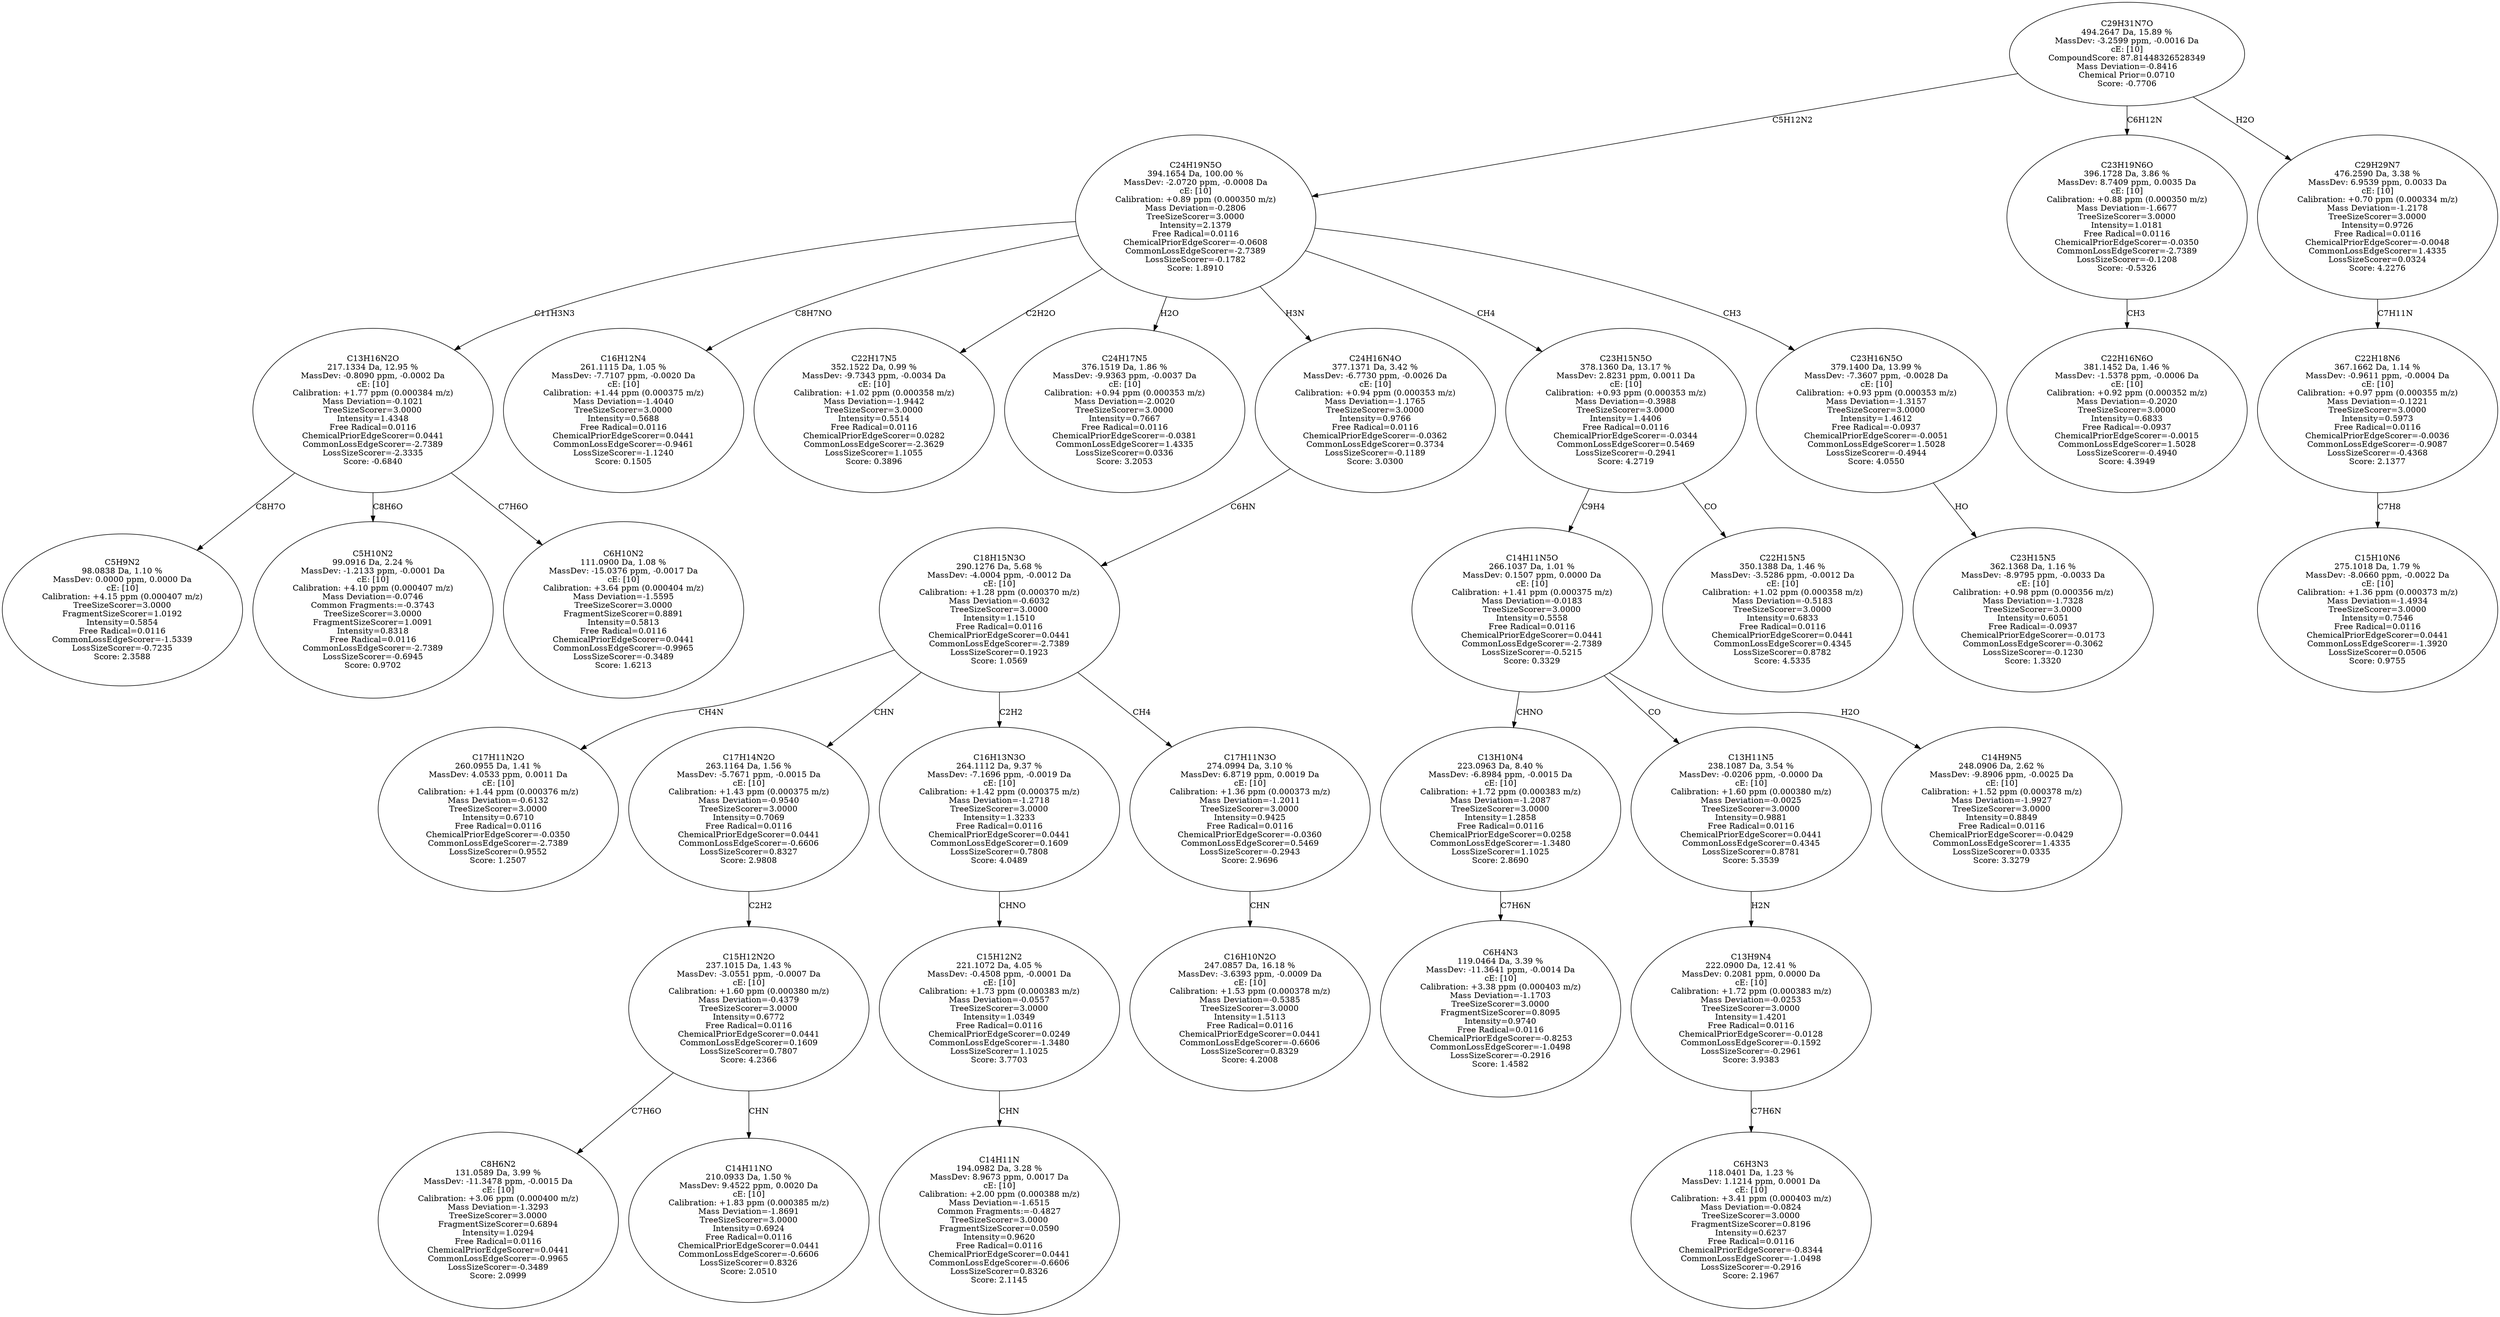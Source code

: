 strict digraph {
v1 [label="C5H9N2\n98.0838 Da, 1.10 %\nMassDev: 0.0000 ppm, 0.0000 Da\ncE: [10]\nCalibration: +4.15 ppm (0.000407 m/z)\nTreeSizeScorer=3.0000\nFragmentSizeScorer=1.0192\nIntensity=0.5854\nFree Radical=0.0116\nCommonLossEdgeScorer=-1.5339\nLossSizeScorer=-0.7235\nScore: 2.3588"];
v2 [label="C5H10N2\n99.0916 Da, 2.24 %\nMassDev: -1.2133 ppm, -0.0001 Da\ncE: [10]\nCalibration: +4.10 ppm (0.000407 m/z)\nMass Deviation=-0.0746\nCommon Fragments:=-0.3743\nTreeSizeScorer=3.0000\nFragmentSizeScorer=1.0091\nIntensity=0.8318\nFree Radical=0.0116\nCommonLossEdgeScorer=-2.7389\nLossSizeScorer=-0.6945\nScore: 0.9702"];
v3 [label="C6H10N2\n111.0900 Da, 1.08 %\nMassDev: -15.0376 ppm, -0.0017 Da\ncE: [10]\nCalibration: +3.64 ppm (0.000404 m/z)\nMass Deviation=-1.5595\nTreeSizeScorer=3.0000\nFragmentSizeScorer=0.8891\nIntensity=0.5813\nFree Radical=0.0116\nChemicalPriorEdgeScorer=0.0441\nCommonLossEdgeScorer=-0.9965\nLossSizeScorer=-0.3489\nScore: 1.6213"];
v4 [label="C13H16N2O\n217.1334 Da, 12.95 %\nMassDev: -0.8090 ppm, -0.0002 Da\ncE: [10]\nCalibration: +1.77 ppm (0.000384 m/z)\nMass Deviation=-0.1021\nTreeSizeScorer=3.0000\nIntensity=1.4348\nFree Radical=0.0116\nChemicalPriorEdgeScorer=0.0441\nCommonLossEdgeScorer=-2.7389\nLossSizeScorer=-2.3335\nScore: -0.6840"];
v5 [label="C16H12N4\n261.1115 Da, 1.05 %\nMassDev: -7.7107 ppm, -0.0020 Da\ncE: [10]\nCalibration: +1.44 ppm (0.000375 m/z)\nMass Deviation=-1.4040\nTreeSizeScorer=3.0000\nIntensity=0.5688\nFree Radical=0.0116\nChemicalPriorEdgeScorer=0.0441\nCommonLossEdgeScorer=-0.9461\nLossSizeScorer=-1.1240\nScore: 0.1505"];
v6 [label="C22H17N5\n352.1522 Da, 0.99 %\nMassDev: -9.7343 ppm, -0.0034 Da\ncE: [10]\nCalibration: +1.02 ppm (0.000358 m/z)\nMass Deviation=-1.9442\nTreeSizeScorer=3.0000\nIntensity=0.5514\nFree Radical=0.0116\nChemicalPriorEdgeScorer=0.0282\nCommonLossEdgeScorer=-2.3629\nLossSizeScorer=1.1055\nScore: 0.3896"];
v7 [label="C24H17N5\n376.1519 Da, 1.86 %\nMassDev: -9.9363 ppm, -0.0037 Da\ncE: [10]\nCalibration: +0.94 ppm (0.000353 m/z)\nMass Deviation=-2.0020\nTreeSizeScorer=3.0000\nIntensity=0.7667\nFree Radical=0.0116\nChemicalPriorEdgeScorer=-0.0381\nCommonLossEdgeScorer=1.4335\nLossSizeScorer=0.0336\nScore: 3.2053"];
v8 [label="C17H11N2O\n260.0955 Da, 1.41 %\nMassDev: 4.0533 ppm, 0.0011 Da\ncE: [10]\nCalibration: +1.44 ppm (0.000376 m/z)\nMass Deviation=-0.6132\nTreeSizeScorer=3.0000\nIntensity=0.6710\nFree Radical=0.0116\nChemicalPriorEdgeScorer=-0.0350\nCommonLossEdgeScorer=-2.7389\nLossSizeScorer=0.9552\nScore: 1.2507"];
v9 [label="C8H6N2\n131.0589 Da, 3.99 %\nMassDev: -11.3478 ppm, -0.0015 Da\ncE: [10]\nCalibration: +3.06 ppm (0.000400 m/z)\nMass Deviation=-1.3293\nTreeSizeScorer=3.0000\nFragmentSizeScorer=0.6894\nIntensity=1.0294\nFree Radical=0.0116\nChemicalPriorEdgeScorer=0.0441\nCommonLossEdgeScorer=-0.9965\nLossSizeScorer=-0.3489\nScore: 2.0999"];
v10 [label="C14H11NO\n210.0933 Da, 1.50 %\nMassDev: 9.4522 ppm, 0.0020 Da\ncE: [10]\nCalibration: +1.83 ppm (0.000385 m/z)\nMass Deviation=-1.8691\nTreeSizeScorer=3.0000\nIntensity=0.6924\nFree Radical=0.0116\nChemicalPriorEdgeScorer=0.0441\nCommonLossEdgeScorer=-0.6606\nLossSizeScorer=0.8326\nScore: 2.0510"];
v11 [label="C15H12N2O\n237.1015 Da, 1.43 %\nMassDev: -3.0551 ppm, -0.0007 Da\ncE: [10]\nCalibration: +1.60 ppm (0.000380 m/z)\nMass Deviation=-0.4379\nTreeSizeScorer=3.0000\nIntensity=0.6772\nFree Radical=0.0116\nChemicalPriorEdgeScorer=0.0441\nCommonLossEdgeScorer=0.1609\nLossSizeScorer=0.7807\nScore: 4.2366"];
v12 [label="C17H14N2O\n263.1164 Da, 1.56 %\nMassDev: -5.7671 ppm, -0.0015 Da\ncE: [10]\nCalibration: +1.43 ppm (0.000375 m/z)\nMass Deviation=-0.9540\nTreeSizeScorer=3.0000\nIntensity=0.7069\nFree Radical=0.0116\nChemicalPriorEdgeScorer=0.0441\nCommonLossEdgeScorer=-0.6606\nLossSizeScorer=0.8327\nScore: 2.9808"];
v13 [label="C14H11N\n194.0982 Da, 3.28 %\nMassDev: 8.9673 ppm, 0.0017 Da\ncE: [10]\nCalibration: +2.00 ppm (0.000388 m/z)\nMass Deviation=-1.6515\nCommon Fragments:=-0.4827\nTreeSizeScorer=3.0000\nFragmentSizeScorer=0.0590\nIntensity=0.9620\nFree Radical=0.0116\nChemicalPriorEdgeScorer=0.0441\nCommonLossEdgeScorer=-0.6606\nLossSizeScorer=0.8326\nScore: 2.1145"];
v14 [label="C15H12N2\n221.1072 Da, 4.05 %\nMassDev: -0.4508 ppm, -0.0001 Da\ncE: [10]\nCalibration: +1.73 ppm (0.000383 m/z)\nMass Deviation=-0.0557\nTreeSizeScorer=3.0000\nIntensity=1.0349\nFree Radical=0.0116\nChemicalPriorEdgeScorer=0.0249\nCommonLossEdgeScorer=-1.3480\nLossSizeScorer=1.1025\nScore: 3.7703"];
v15 [label="C16H13N3O\n264.1112 Da, 9.37 %\nMassDev: -7.1696 ppm, -0.0019 Da\ncE: [10]\nCalibration: +1.42 ppm (0.000375 m/z)\nMass Deviation=-1.2718\nTreeSizeScorer=3.0000\nIntensity=1.3233\nFree Radical=0.0116\nChemicalPriorEdgeScorer=0.0441\nCommonLossEdgeScorer=0.1609\nLossSizeScorer=0.7808\nScore: 4.0489"];
v16 [label="C16H10N2O\n247.0857 Da, 16.18 %\nMassDev: -3.6393 ppm, -0.0009 Da\ncE: [10]\nCalibration: +1.53 ppm (0.000378 m/z)\nMass Deviation=-0.5385\nTreeSizeScorer=3.0000\nIntensity=1.5113\nFree Radical=0.0116\nChemicalPriorEdgeScorer=0.0441\nCommonLossEdgeScorer=-0.6606\nLossSizeScorer=0.8329\nScore: 4.2008"];
v17 [label="C17H11N3O\n274.0994 Da, 3.10 %\nMassDev: 6.8719 ppm, 0.0019 Da\ncE: [10]\nCalibration: +1.36 ppm (0.000373 m/z)\nMass Deviation=-1.2011\nTreeSizeScorer=3.0000\nIntensity=0.9425\nFree Radical=0.0116\nChemicalPriorEdgeScorer=-0.0360\nCommonLossEdgeScorer=0.5469\nLossSizeScorer=-0.2943\nScore: 2.9696"];
v18 [label="C18H15N3O\n290.1276 Da, 5.68 %\nMassDev: -4.0004 ppm, -0.0012 Da\ncE: [10]\nCalibration: +1.28 ppm (0.000370 m/z)\nMass Deviation=-0.6032\nTreeSizeScorer=3.0000\nIntensity=1.1510\nFree Radical=0.0116\nChemicalPriorEdgeScorer=0.0441\nCommonLossEdgeScorer=-2.7389\nLossSizeScorer=0.1923\nScore: 1.0569"];
v19 [label="C24H16N4O\n377.1371 Da, 3.42 %\nMassDev: -6.7730 ppm, -0.0026 Da\ncE: [10]\nCalibration: +0.94 ppm (0.000353 m/z)\nMass Deviation=-1.1765\nTreeSizeScorer=3.0000\nIntensity=0.9766\nFree Radical=0.0116\nChemicalPriorEdgeScorer=-0.0362\nCommonLossEdgeScorer=0.3734\nLossSizeScorer=-0.1189\nScore: 3.0300"];
v20 [label="C6H4N3\n119.0464 Da, 3.39 %\nMassDev: -11.3641 ppm, -0.0014 Da\ncE: [10]\nCalibration: +3.38 ppm (0.000403 m/z)\nMass Deviation=-1.1703\nTreeSizeScorer=3.0000\nFragmentSizeScorer=0.8095\nIntensity=0.9740\nFree Radical=0.0116\nChemicalPriorEdgeScorer=-0.8253\nCommonLossEdgeScorer=-1.0498\nLossSizeScorer=-0.2916\nScore: 1.4582"];
v21 [label="C13H10N4\n223.0963 Da, 8.40 %\nMassDev: -6.8984 ppm, -0.0015 Da\ncE: [10]\nCalibration: +1.72 ppm (0.000383 m/z)\nMass Deviation=-1.2087\nTreeSizeScorer=3.0000\nIntensity=1.2858\nFree Radical=0.0116\nChemicalPriorEdgeScorer=0.0258\nCommonLossEdgeScorer=-1.3480\nLossSizeScorer=1.1025\nScore: 2.8690"];
v22 [label="C6H3N3\n118.0401 Da, 1.23 %\nMassDev: 1.1214 ppm, 0.0001 Da\ncE: [10]\nCalibration: +3.41 ppm (0.000403 m/z)\nMass Deviation=-0.0824\nTreeSizeScorer=3.0000\nFragmentSizeScorer=0.8196\nIntensity=0.6237\nFree Radical=0.0116\nChemicalPriorEdgeScorer=-0.8344\nCommonLossEdgeScorer=-1.0498\nLossSizeScorer=-0.2916\nScore: 2.1967"];
v23 [label="C13H9N4\n222.0900 Da, 12.41 %\nMassDev: 0.2081 ppm, 0.0000 Da\ncE: [10]\nCalibration: +1.72 ppm (0.000383 m/z)\nMass Deviation=-0.0253\nTreeSizeScorer=3.0000\nIntensity=1.4201\nFree Radical=0.0116\nChemicalPriorEdgeScorer=-0.0128\nCommonLossEdgeScorer=-0.1592\nLossSizeScorer=-0.2961\nScore: 3.9383"];
v24 [label="C13H11N5\n238.1087 Da, 3.54 %\nMassDev: -0.0206 ppm, -0.0000 Da\ncE: [10]\nCalibration: +1.60 ppm (0.000380 m/z)\nMass Deviation=-0.0025\nTreeSizeScorer=3.0000\nIntensity=0.9881\nFree Radical=0.0116\nChemicalPriorEdgeScorer=0.0441\nCommonLossEdgeScorer=0.4345\nLossSizeScorer=0.8781\nScore: 5.3539"];
v25 [label="C14H9N5\n248.0906 Da, 2.62 %\nMassDev: -9.8906 ppm, -0.0025 Da\ncE: [10]\nCalibration: +1.52 ppm (0.000378 m/z)\nMass Deviation=-1.9927\nTreeSizeScorer=3.0000\nIntensity=0.8849\nFree Radical=0.0116\nChemicalPriorEdgeScorer=-0.0429\nCommonLossEdgeScorer=1.4335\nLossSizeScorer=0.0335\nScore: 3.3279"];
v26 [label="C14H11N5O\n266.1037 Da, 1.01 %\nMassDev: 0.1507 ppm, 0.0000 Da\ncE: [10]\nCalibration: +1.41 ppm (0.000375 m/z)\nMass Deviation=-0.0183\nTreeSizeScorer=3.0000\nIntensity=0.5558\nFree Radical=0.0116\nChemicalPriorEdgeScorer=0.0441\nCommonLossEdgeScorer=-2.7389\nLossSizeScorer=-0.5215\nScore: 0.3329"];
v27 [label="C22H15N5\n350.1388 Da, 1.46 %\nMassDev: -3.5286 ppm, -0.0012 Da\ncE: [10]\nCalibration: +1.02 ppm (0.000358 m/z)\nMass Deviation=-0.5183\nTreeSizeScorer=3.0000\nIntensity=0.6833\nFree Radical=0.0116\nChemicalPriorEdgeScorer=0.0441\nCommonLossEdgeScorer=0.4345\nLossSizeScorer=0.8782\nScore: 4.5335"];
v28 [label="C23H15N5O\n378.1360 Da, 13.17 %\nMassDev: 2.8231 ppm, 0.0011 Da\ncE: [10]\nCalibration: +0.93 ppm (0.000353 m/z)\nMass Deviation=-0.3988\nTreeSizeScorer=3.0000\nIntensity=1.4406\nFree Radical=0.0116\nChemicalPriorEdgeScorer=-0.0344\nCommonLossEdgeScorer=0.5469\nLossSizeScorer=-0.2941\nScore: 4.2719"];
v29 [label="C23H15N5\n362.1368 Da, 1.16 %\nMassDev: -8.9795 ppm, -0.0033 Da\ncE: [10]\nCalibration: +0.98 ppm (0.000356 m/z)\nMass Deviation=-1.7328\nTreeSizeScorer=3.0000\nIntensity=0.6051\nFree Radical=-0.0937\nChemicalPriorEdgeScorer=-0.0173\nCommonLossEdgeScorer=-0.3062\nLossSizeScorer=-0.1230\nScore: 1.3320"];
v30 [label="C23H16N5O\n379.1400 Da, 13.99 %\nMassDev: -7.3607 ppm, -0.0028 Da\ncE: [10]\nCalibration: +0.93 ppm (0.000353 m/z)\nMass Deviation=-1.3157\nTreeSizeScorer=3.0000\nIntensity=1.4612\nFree Radical=-0.0937\nChemicalPriorEdgeScorer=-0.0051\nCommonLossEdgeScorer=1.5028\nLossSizeScorer=-0.4944\nScore: 4.0550"];
v31 [label="C24H19N5O\n394.1654 Da, 100.00 %\nMassDev: -2.0720 ppm, -0.0008 Da\ncE: [10]\nCalibration: +0.89 ppm (0.000350 m/z)\nMass Deviation=-0.2806\nTreeSizeScorer=3.0000\nIntensity=2.1379\nFree Radical=0.0116\nChemicalPriorEdgeScorer=-0.0608\nCommonLossEdgeScorer=-2.7389\nLossSizeScorer=-0.1782\nScore: 1.8910"];
v32 [label="C22H16N6O\n381.1452 Da, 1.46 %\nMassDev: -1.5378 ppm, -0.0006 Da\ncE: [10]\nCalibration: +0.92 ppm (0.000352 m/z)\nMass Deviation=-0.2020\nTreeSizeScorer=3.0000\nIntensity=0.6833\nFree Radical=-0.0937\nChemicalPriorEdgeScorer=-0.0015\nCommonLossEdgeScorer=1.5028\nLossSizeScorer=-0.4940\nScore: 4.3949"];
v33 [label="C23H19N6O\n396.1728 Da, 3.86 %\nMassDev: 8.7409 ppm, 0.0035 Da\ncE: [10]\nCalibration: +0.88 ppm (0.000350 m/z)\nMass Deviation=-1.6677\nTreeSizeScorer=3.0000\nIntensity=1.0181\nFree Radical=0.0116\nChemicalPriorEdgeScorer=-0.0350\nCommonLossEdgeScorer=-2.7389\nLossSizeScorer=-0.1208\nScore: -0.5326"];
v34 [label="C15H10N6\n275.1018 Da, 1.79 %\nMassDev: -8.0660 ppm, -0.0022 Da\ncE: [10]\nCalibration: +1.36 ppm (0.000373 m/z)\nMass Deviation=-1.4934\nTreeSizeScorer=3.0000\nIntensity=0.7546\nFree Radical=0.0116\nChemicalPriorEdgeScorer=0.0441\nCommonLossEdgeScorer=-1.3920\nLossSizeScorer=0.0506\nScore: 0.9755"];
v35 [label="C22H18N6\n367.1662 Da, 1.14 %\nMassDev: -0.9611 ppm, -0.0004 Da\ncE: [10]\nCalibration: +0.97 ppm (0.000355 m/z)\nMass Deviation=-0.1221\nTreeSizeScorer=3.0000\nIntensity=0.5973\nFree Radical=0.0116\nChemicalPriorEdgeScorer=-0.0036\nCommonLossEdgeScorer=-0.9087\nLossSizeScorer=-0.4368\nScore: 2.1377"];
v36 [label="C29H29N7\n476.2590 Da, 3.38 %\nMassDev: 6.9539 ppm, 0.0033 Da\ncE: [10]\nCalibration: +0.70 ppm (0.000334 m/z)\nMass Deviation=-1.2178\nTreeSizeScorer=3.0000\nIntensity=0.9726\nFree Radical=0.0116\nChemicalPriorEdgeScorer=-0.0048\nCommonLossEdgeScorer=1.4335\nLossSizeScorer=0.0324\nScore: 4.2276"];
v37 [label="C29H31N7O\n494.2647 Da, 15.89 %\nMassDev: -3.2599 ppm, -0.0016 Da\ncE: [10]\nCompoundScore: 87.81448326528349\nMass Deviation=-0.8416\nChemical Prior=0.0710\nScore: -0.7706"];
v4 -> v1 [label="C8H7O"];
v4 -> v2 [label="C8H6O"];
v4 -> v3 [label="C7H6O"];
v31 -> v4 [label="C11H3N3"];
v31 -> v5 [label="C8H7NO"];
v31 -> v6 [label="C2H2O"];
v31 -> v7 [label="H2O"];
v18 -> v8 [label="CH4N"];
v11 -> v9 [label="C7H6O"];
v11 -> v10 [label="CHN"];
v12 -> v11 [label="C2H2"];
v18 -> v12 [label="CHN"];
v14 -> v13 [label="CHN"];
v15 -> v14 [label="CHNO"];
v18 -> v15 [label="C2H2"];
v17 -> v16 [label="CHN"];
v18 -> v17 [label="CH4"];
v19 -> v18 [label="C6HN"];
v31 -> v19 [label="H3N"];
v21 -> v20 [label="C7H6N"];
v26 -> v21 [label="CHNO"];
v23 -> v22 [label="C7H6N"];
v24 -> v23 [label="H2N"];
v26 -> v24 [label="CO"];
v26 -> v25 [label="H2O"];
v28 -> v26 [label="C9H4"];
v28 -> v27 [label="CO"];
v31 -> v28 [label="CH4"];
v30 -> v29 [label="HO"];
v31 -> v30 [label="CH3"];
v37 -> v31 [label="C5H12N2"];
v33 -> v32 [label="CH3"];
v37 -> v33 [label="C6H12N"];
v35 -> v34 [label="C7H8"];
v36 -> v35 [label="C7H11N"];
v37 -> v36 [label="H2O"];
}
